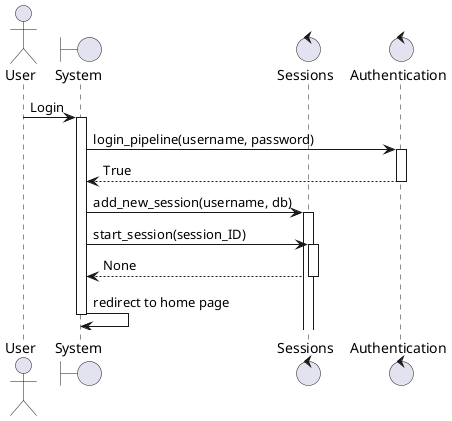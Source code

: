 @startuml login
actor User
boundary "System" as system
control "Sessions" as sessions
control "Authentication" as auth
User -> system: Login
activate system
system -> auth: login_pipeline(username, password)
activate auth
auth --> system: True
deactivate auth
system -> sessions: add_new_session(username, db)
activate sessions
system -> sessions: start_session(session_ID)
activate sessions
sessions --> system: None
deactivate sessions
system -> system: redirect to home page
deactivate system
@enduml